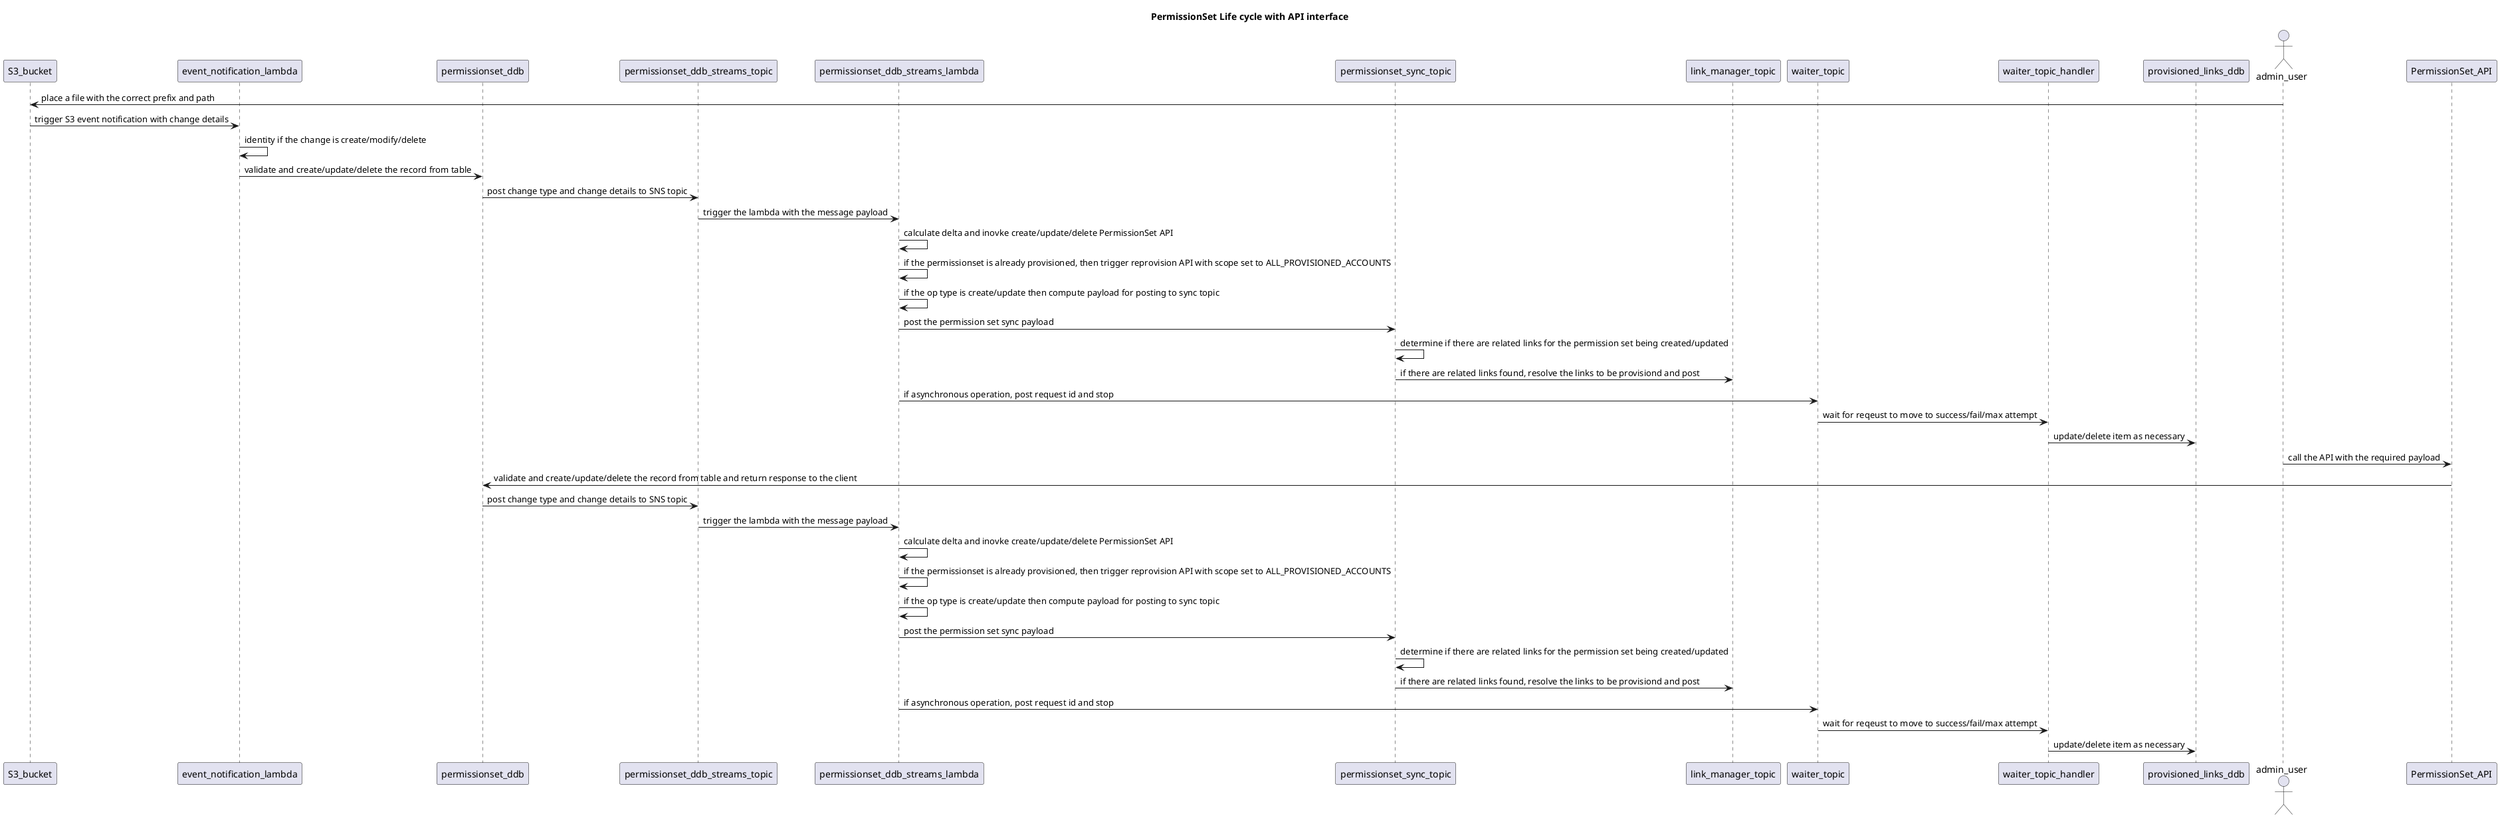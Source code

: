 
@startuml

title PermissionSet Life cycle with S3 interface

actor admin_user
admin_user->S3_bucket: place a file with the correct prefix and path
S3_bucket->event_notification_lambda: trigger S3 event notification with change details
event_notification_lambda->event_notification_lambda: identity if the change is create/modify/delete
event_notification_lambda->permissionset_ddb: validate and create/update/delete the record from table
permissionset_ddb->permissionset_ddb_streams_topic: post change type and change details to SNS topic
permissionset_ddb_streams_topic->permissionset_ddb_streams_lambda: trigger the lambda with the message payload
permissionset_ddb_streams_lambda->permissionset_ddb_streams_lambda: calculate delta and inovke create/update/delete PermissionSet API
permissionset_ddb_streams_lambda->permissionset_ddb_streams_lambda: if the permissionset is already provisioned, then trigger reprovision API with scope set to ALL_PROVISIONED_ACCOUNTS
permissionset_ddb_streams_lambda->permissionset_ddb_streams_lambda: if the op type is create/update then compute payload for posting to sync topic
permissionset_ddb_streams_lambda->permissionset_sync_topic: post the permission set sync payload
permissionset_sync_topic->permissionset_sync_topic: determine if there are related links for the permission set being created/updated
permissionset_sync_topic->link_manager_topic: if there are related links found, resolve the links to be provisiond and post
permissionset_ddb_streams_lambda->waiter_topic: if asynchronous operation, post request id and stop
waiter_topic->waiter_topic_handler: wait for reqeust to move to success/fail/max attempt
waiter_topic_handler->provisioned_links_ddb: update/delete item as necessary


title PermissionSet Life cycle with API interface

actor admin_user
admin_user->PermissionSet_API: call the API with the required payload
PermissionSet_API->permissionset_ddb: validate and create/update/delete the record from table and return response to the client
permissionset_ddb->permissionset_ddb_streams_topic: post change type and change details to SNS topic
permissionset_ddb_streams_topic->permissionset_ddb_streams_lambda: trigger the lambda with the message payload
permissionset_ddb_streams_lambda->permissionset_ddb_streams_lambda: calculate delta and inovke create/update/delete PermissionSet API
permissionset_ddb_streams_lambda->permissionset_ddb_streams_lambda: if the permissionset is already provisioned, then trigger reprovision API with scope set to ALL_PROVISIONED_ACCOUNTS
permissionset_ddb_streams_lambda->permissionset_ddb_streams_lambda: if the op type is create/update then compute payload for posting to sync topic
permissionset_ddb_streams_lambda->permissionset_sync_topic: post the permission set sync payload
permissionset_sync_topic->permissionset_sync_topic: determine if there are related links for the permission set being created/updated
permissionset_sync_topic->link_manager_topic: if there are related links found, resolve the links to be provisiond and post
permissionset_ddb_streams_lambda->waiter_topic: if asynchronous operation, post request id and stop
waiter_topic->waiter_topic_handler: wait for reqeust to move to success/fail/max attempt
waiter_topic_handler->provisioned_links_ddb: update/delete item as necessary


@enduml